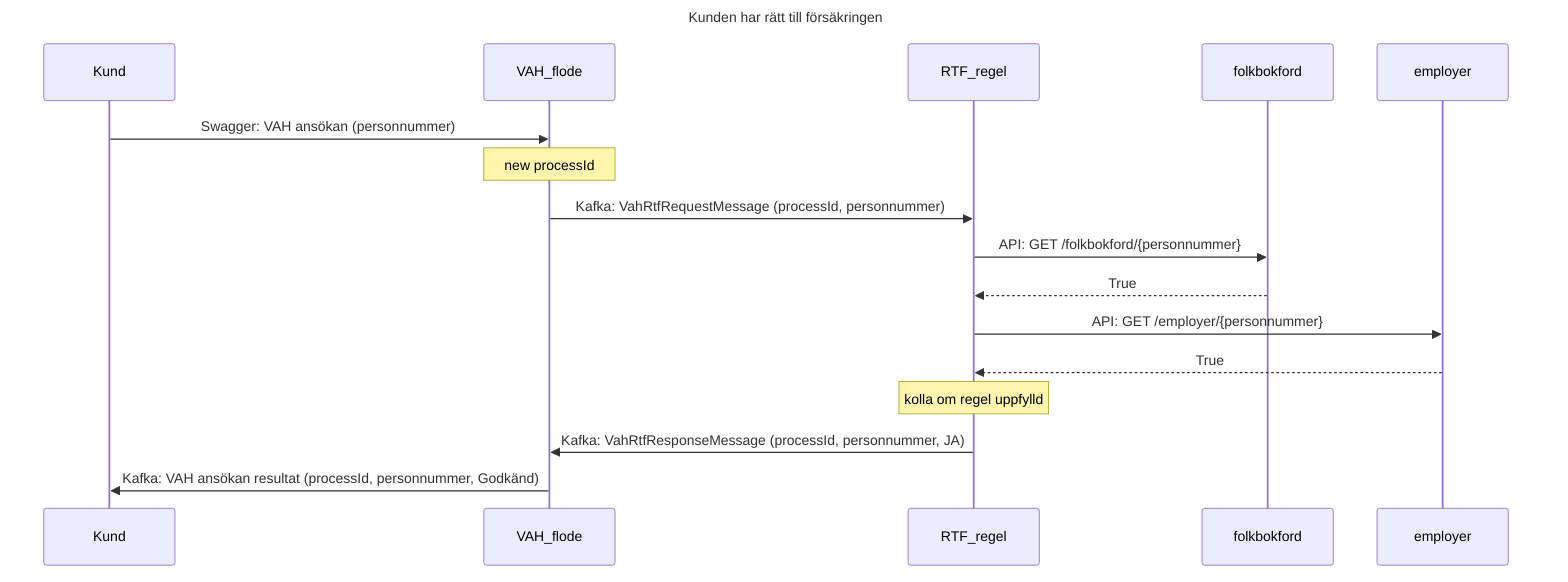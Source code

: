sequenceDiagram
    title Kunden har rätt till försäkringen
    participant Kund
    participant VAH_flode
    participant RTF_regel
    participant folkbokford
    participant employer

    Kund ->> VAH_flode: Swagger: VAH ansökan (personnummer)
    note over VAH_flode: new processId
    VAH_flode ->> RTF_regel: Kafka: VahRtfRequestMessage (processId, personnummer)
    RTF_regel ->> folkbokford: API: GET /folkbokford/{personnummer}
    folkbokford -->> RTF_regel: True
    RTF_regel ->> employer: API:  GET /employer/{personnummer}
    employer -->> RTF_regel: True
    note over RTF_regel: kolla om regel uppfylld
    RTF_regel ->> VAH_flode: Kafka: VahRtfResponseMessage (processId, personnummer, JA)
    VAH_flode ->> Kund: Kafka: VAH ansökan resultat (processId, personnummer, Godkänd)